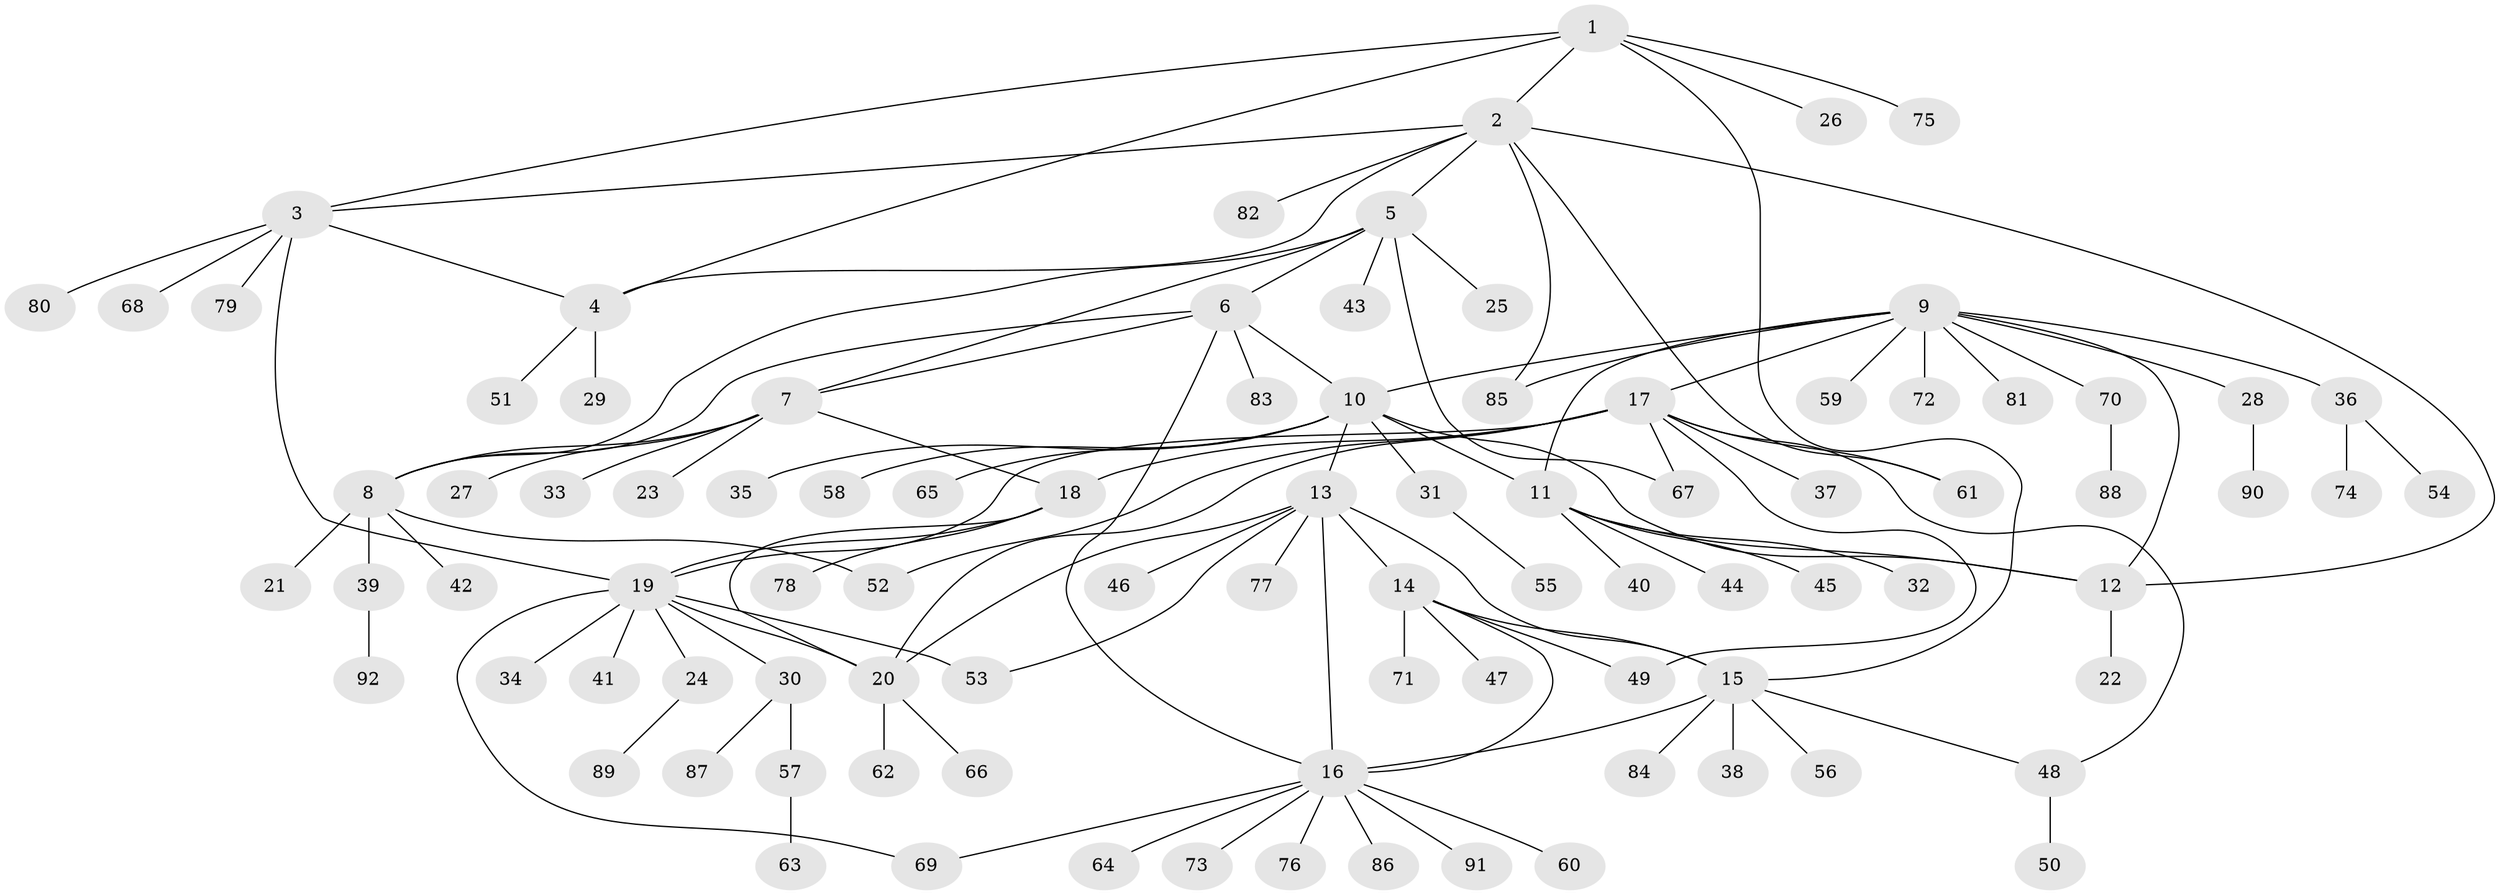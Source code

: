 // Generated by graph-tools (version 1.1) at 2025/55/03/09/25 04:55:39]
// undirected, 92 vertices, 120 edges
graph export_dot {
graph [start="1"]
  node [color=gray90,style=filled];
  1;
  2;
  3;
  4;
  5;
  6;
  7;
  8;
  9;
  10;
  11;
  12;
  13;
  14;
  15;
  16;
  17;
  18;
  19;
  20;
  21;
  22;
  23;
  24;
  25;
  26;
  27;
  28;
  29;
  30;
  31;
  32;
  33;
  34;
  35;
  36;
  37;
  38;
  39;
  40;
  41;
  42;
  43;
  44;
  45;
  46;
  47;
  48;
  49;
  50;
  51;
  52;
  53;
  54;
  55;
  56;
  57;
  58;
  59;
  60;
  61;
  62;
  63;
  64;
  65;
  66;
  67;
  68;
  69;
  70;
  71;
  72;
  73;
  74;
  75;
  76;
  77;
  78;
  79;
  80;
  81;
  82;
  83;
  84;
  85;
  86;
  87;
  88;
  89;
  90;
  91;
  92;
  1 -- 2;
  1 -- 3;
  1 -- 4;
  1 -- 15;
  1 -- 26;
  1 -- 75;
  2 -- 3;
  2 -- 4;
  2 -- 5;
  2 -- 12;
  2 -- 61;
  2 -- 82;
  2 -- 85;
  3 -- 4;
  3 -- 19;
  3 -- 68;
  3 -- 79;
  3 -- 80;
  4 -- 29;
  4 -- 51;
  5 -- 6;
  5 -- 7;
  5 -- 8;
  5 -- 25;
  5 -- 43;
  5 -- 67;
  6 -- 7;
  6 -- 8;
  6 -- 10;
  6 -- 16;
  6 -- 83;
  7 -- 8;
  7 -- 18;
  7 -- 23;
  7 -- 27;
  7 -- 33;
  8 -- 21;
  8 -- 39;
  8 -- 42;
  8 -- 52;
  9 -- 10;
  9 -- 11;
  9 -- 12;
  9 -- 17;
  9 -- 28;
  9 -- 36;
  9 -- 59;
  9 -- 70;
  9 -- 72;
  9 -- 81;
  9 -- 85;
  10 -- 11;
  10 -- 12;
  10 -- 13;
  10 -- 31;
  10 -- 35;
  10 -- 58;
  10 -- 65;
  11 -- 12;
  11 -- 32;
  11 -- 40;
  11 -- 44;
  11 -- 45;
  12 -- 22;
  13 -- 14;
  13 -- 15;
  13 -- 16;
  13 -- 20;
  13 -- 46;
  13 -- 53;
  13 -- 77;
  14 -- 15;
  14 -- 16;
  14 -- 47;
  14 -- 49;
  14 -- 71;
  15 -- 16;
  15 -- 38;
  15 -- 48;
  15 -- 56;
  15 -- 84;
  16 -- 60;
  16 -- 64;
  16 -- 69;
  16 -- 73;
  16 -- 76;
  16 -- 86;
  16 -- 91;
  17 -- 18;
  17 -- 19;
  17 -- 20;
  17 -- 37;
  17 -- 48;
  17 -- 49;
  17 -- 52;
  17 -- 61;
  17 -- 67;
  18 -- 19;
  18 -- 20;
  18 -- 78;
  19 -- 20;
  19 -- 24;
  19 -- 30;
  19 -- 34;
  19 -- 41;
  19 -- 53;
  19 -- 69;
  20 -- 62;
  20 -- 66;
  24 -- 89;
  28 -- 90;
  30 -- 57;
  30 -- 87;
  31 -- 55;
  36 -- 54;
  36 -- 74;
  39 -- 92;
  48 -- 50;
  57 -- 63;
  70 -- 88;
}

